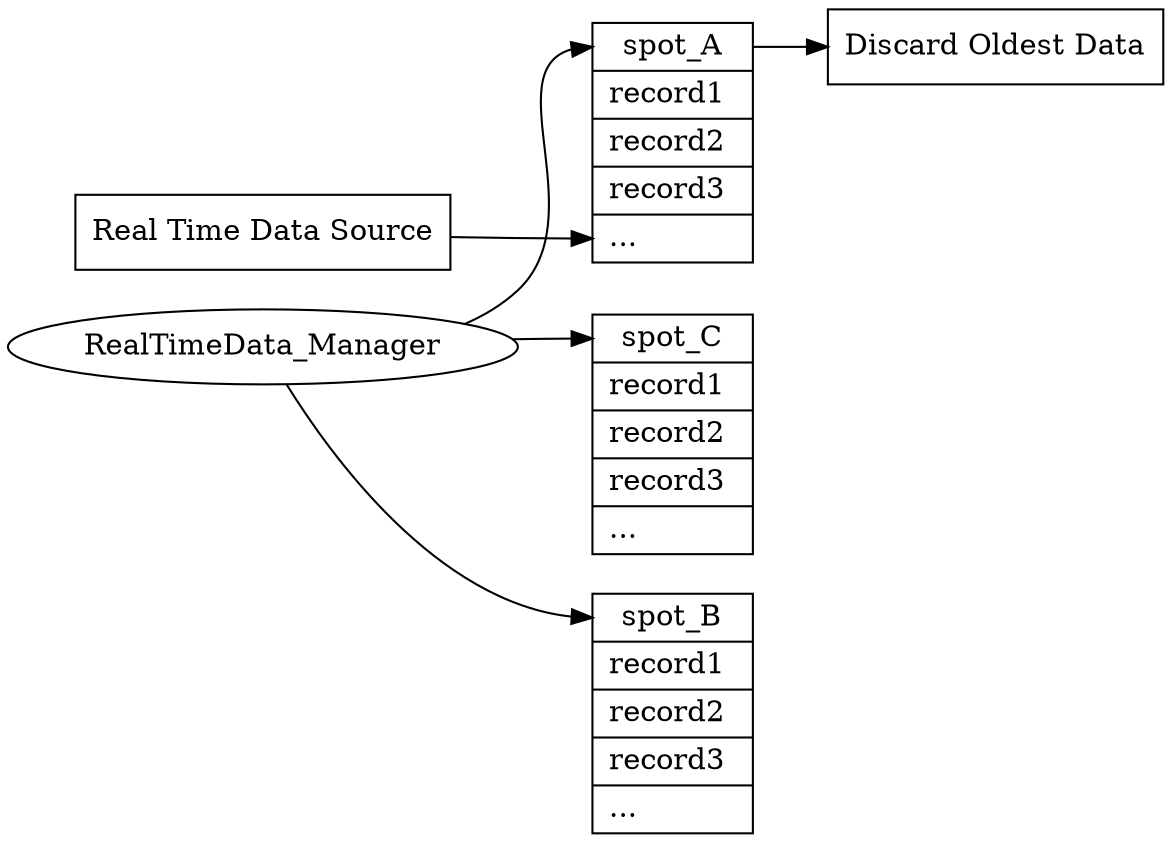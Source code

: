 digraph DB {
    graph [rankdir="LR"]
    "RealTimeData_Manager" [label="RealTimeData_Manager"]

    "QueueA"
         [label="<HeadA> spot_A
                |record1 \l
                |record2 \l
                |record3 \l
                |<TailA>... \l"
          shape="record"];
    "QueueB"
         [label="<HeadB> spot_B
                |record1 \l
                |record2 \l
                |record3 \l
                |... \l"
          shape="record"];
    "QueueC"
         [label="<HeadC> spot_C
                |record1 \l
                |record2 \l
                |record3 \l
                |... \l"
          shape="record"];
    
    "Source"
        [label="Real Time Data Source", shape="record"];
    
    "Discard_Oldest_Data"
        [label="Discard Oldest Data", shape="record"];

    "RealTimeData_Manager" -> "QueueA":"HeadA";
    "RealTimeData_Manager" -> "QueueB":"HeadB";
    "RealTimeData_Manager" -> "QueueC":"HeadC";
    "Source" -> "QueueA":"TailA";
    "QueueA":"HeadA" -> "Discard_Oldest_Data";
    
}

